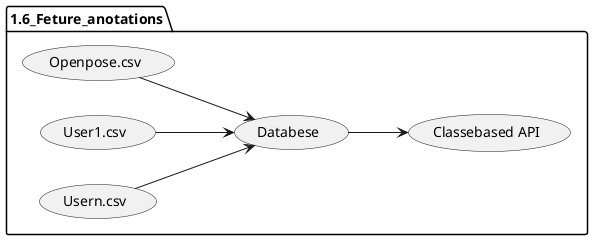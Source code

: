 @startuml
skinparam titleBorderRoundCorner 15
skinparam titleBorderThickness 2
skinparam titleBorderColor Black
skinparam titleBackgroundColor Silver-WhiteSmoke
skinparam classFontColor automatic
skinparam classHeaderBackgroundColor WhiteSmoke
skinparam monochrome true
skinparam handwritten false
left to right direction

    package 1.6_Feture_anotations {
        usecase "Openpose.csv" as openpose
        usecase "User1.csv" as user1
        usecase "Usern.csv" as usern
        usecase "Databese" as db
        usecase "Classebased API" as api
    }
    openpose --> db
    user1 --> db
    usern --> db
    db --> api

@enduml
